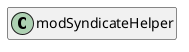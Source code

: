 @startuml
set namespaceSeparator \\
hide members
hide << alias >> circle

class modSyndicateHelper
@enduml
